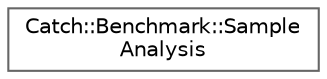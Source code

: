 digraph "Graphical Class Hierarchy"
{
 // LATEX_PDF_SIZE
  bgcolor="transparent";
  edge [fontname=Helvetica,fontsize=10,labelfontname=Helvetica,labelfontsize=10];
  node [fontname=Helvetica,fontsize=10,shape=box,height=0.2,width=0.4];
  rankdir="LR";
  Node0 [id="Node000000",label="Catch::Benchmark::Sample\lAnalysis",height=0.2,width=0.4,color="grey40", fillcolor="white", style="filled",URL="$structCatch_1_1Benchmark_1_1SampleAnalysis.html",tooltip=" "];
}

